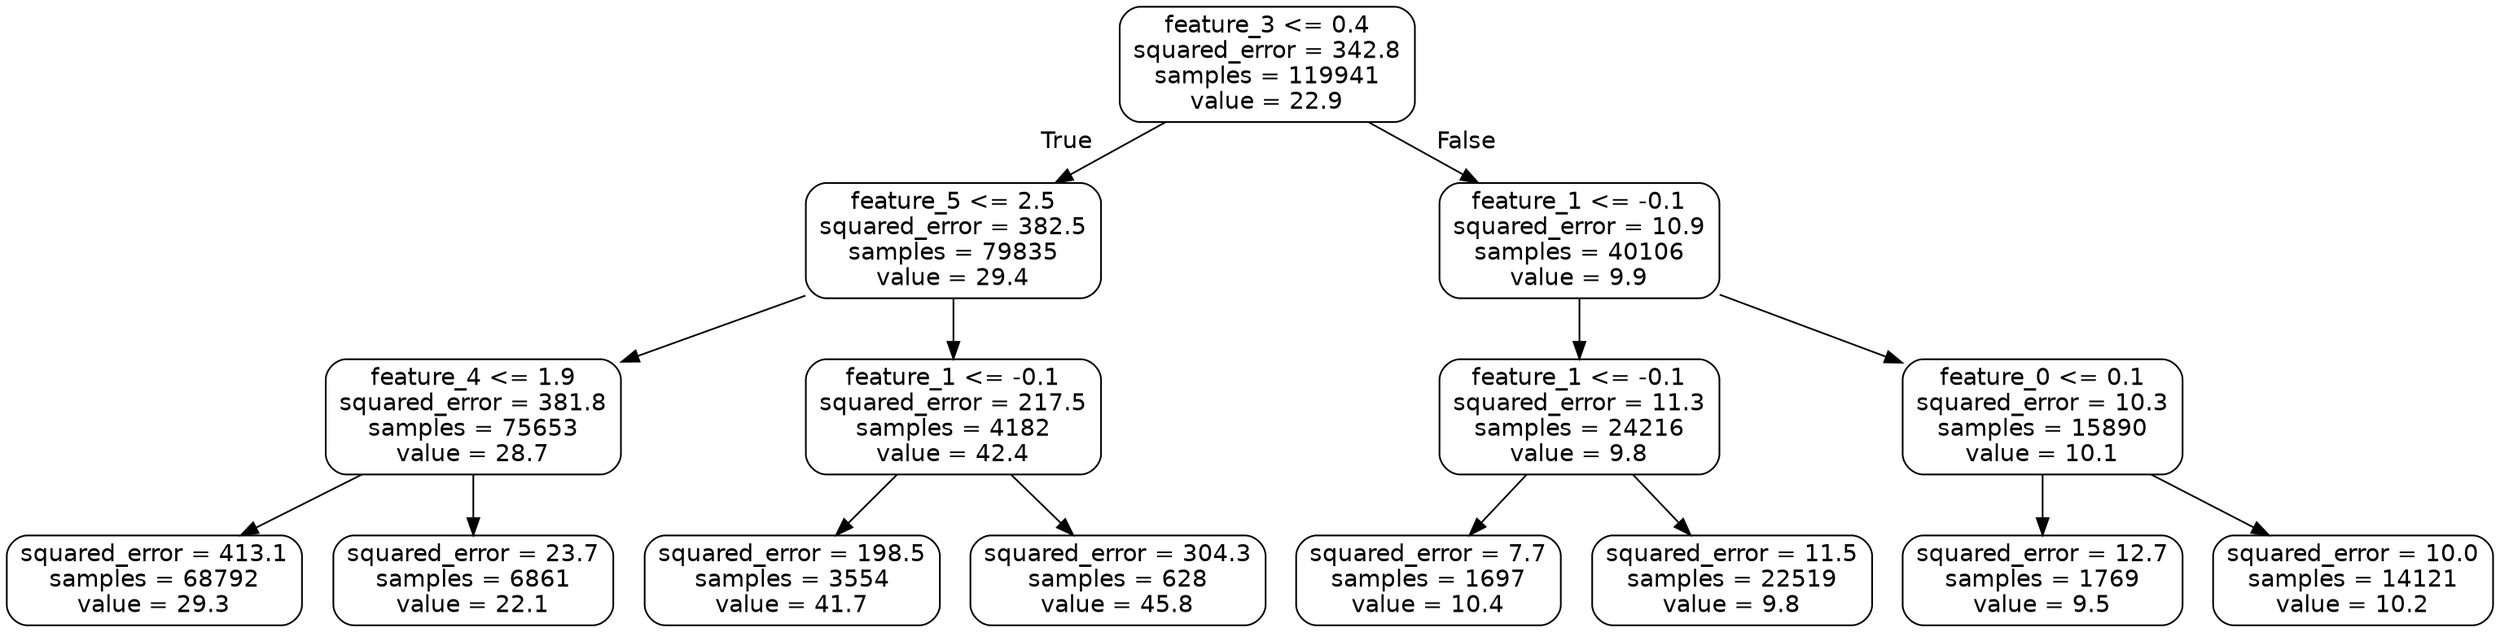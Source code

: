 digraph Tree {
node [shape=box, style="rounded", color="black", fontname="helvetica"] ;
edge [fontname="helvetica"] ;
0 [label="feature_3 <= 0.4\nsquared_error = 342.8\nsamples = 119941\nvalue = 22.9"] ;
1 [label="feature_5 <= 2.5\nsquared_error = 382.5\nsamples = 79835\nvalue = 29.4"] ;
0 -> 1 [labeldistance=2.5, labelangle=45, headlabel="True"] ;
2 [label="feature_4 <= 1.9\nsquared_error = 381.8\nsamples = 75653\nvalue = 28.7"] ;
1 -> 2 ;
3 [label="squared_error = 413.1\nsamples = 68792\nvalue = 29.3"] ;
2 -> 3 ;
4 [label="squared_error = 23.7\nsamples = 6861\nvalue = 22.1"] ;
2 -> 4 ;
5 [label="feature_1 <= -0.1\nsquared_error = 217.5\nsamples = 4182\nvalue = 42.4"] ;
1 -> 5 ;
6 [label="squared_error = 198.5\nsamples = 3554\nvalue = 41.7"] ;
5 -> 6 ;
7 [label="squared_error = 304.3\nsamples = 628\nvalue = 45.8"] ;
5 -> 7 ;
8 [label="feature_1 <= -0.1\nsquared_error = 10.9\nsamples = 40106\nvalue = 9.9"] ;
0 -> 8 [labeldistance=2.5, labelangle=-45, headlabel="False"] ;
9 [label="feature_1 <= -0.1\nsquared_error = 11.3\nsamples = 24216\nvalue = 9.8"] ;
8 -> 9 ;
10 [label="squared_error = 7.7\nsamples = 1697\nvalue = 10.4"] ;
9 -> 10 ;
11 [label="squared_error = 11.5\nsamples = 22519\nvalue = 9.8"] ;
9 -> 11 ;
12 [label="feature_0 <= 0.1\nsquared_error = 10.3\nsamples = 15890\nvalue = 10.1"] ;
8 -> 12 ;
13 [label="squared_error = 12.7\nsamples = 1769\nvalue = 9.5"] ;
12 -> 13 ;
14 [label="squared_error = 10.0\nsamples = 14121\nvalue = 10.2"] ;
12 -> 14 ;
}